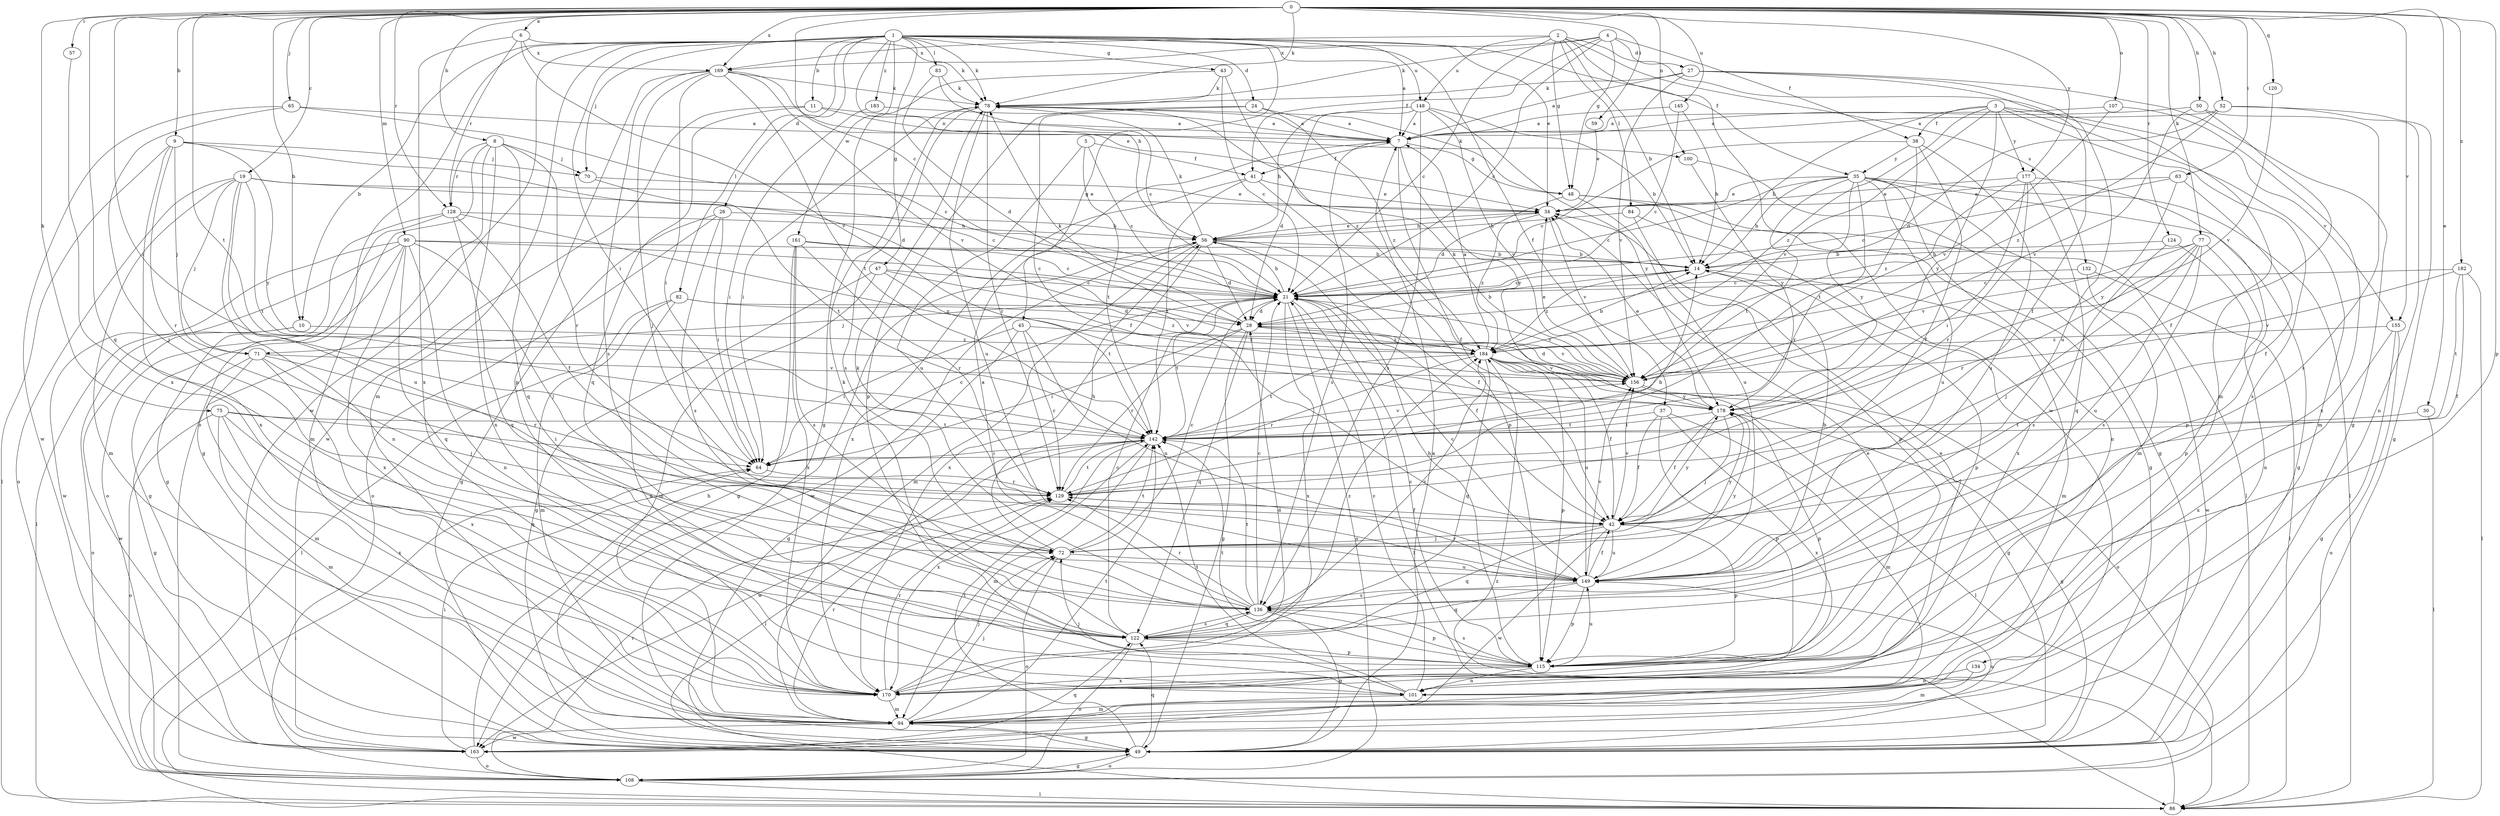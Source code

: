 strict digraph  {
0;
1;
2;
3;
4;
5;
6;
7;
8;
9;
10;
11;
14;
19;
21;
24;
26;
27;
28;
30;
34;
35;
37;
38;
41;
42;
43;
45;
47;
48;
49;
50;
52;
56;
57;
59;
63;
64;
65;
70;
71;
72;
75;
77;
78;
82;
83;
84;
86;
90;
94;
100;
101;
107;
108;
115;
120;
122;
124;
128;
129;
132;
134;
136;
142;
145;
148;
149;
155;
156;
161;
163;
169;
170;
177;
178;
182;
183;
184;
0 -> 6  [label=a];
0 -> 8  [label=b];
0 -> 9  [label=b];
0 -> 10  [label=b];
0 -> 19  [label=c];
0 -> 21  [label=c];
0 -> 30  [label=e];
0 -> 50  [label=h];
0 -> 52  [label=h];
0 -> 57  [label=i];
0 -> 59  [label=i];
0 -> 63  [label=i];
0 -> 64  [label=i];
0 -> 65  [label=j];
0 -> 75  [label=k];
0 -> 77  [label=k];
0 -> 78  [label=k];
0 -> 90  [label=m];
0 -> 100  [label=n];
0 -> 107  [label=o];
0 -> 115  [label=p];
0 -> 120  [label=q];
0 -> 122  [label=q];
0 -> 124  [label=r];
0 -> 128  [label=r];
0 -> 142  [label=t];
0 -> 145  [label=u];
0 -> 155  [label=v];
0 -> 169  [label=x];
0 -> 177  [label=y];
0 -> 182  [label=z];
1 -> 7  [label=a];
1 -> 10  [label=b];
1 -> 11  [label=b];
1 -> 24  [label=d];
1 -> 26  [label=d];
1 -> 34  [label=e];
1 -> 35  [label=f];
1 -> 37  [label=f];
1 -> 43  [label=g];
1 -> 45  [label=g];
1 -> 47  [label=g];
1 -> 56  [label=h];
1 -> 64  [label=i];
1 -> 70  [label=j];
1 -> 78  [label=k];
1 -> 82  [label=l];
1 -> 83  [label=l];
1 -> 94  [label=m];
1 -> 108  [label=o];
1 -> 148  [label=u];
1 -> 161  [label=w];
1 -> 163  [label=w];
1 -> 183  [label=z];
2 -> 14  [label=b];
2 -> 21  [label=c];
2 -> 48  [label=g];
2 -> 84  [label=l];
2 -> 94  [label=m];
2 -> 132  [label=s];
2 -> 148  [label=u];
2 -> 163  [label=w];
2 -> 169  [label=x];
3 -> 14  [label=b];
3 -> 38  [label=f];
3 -> 94  [label=m];
3 -> 134  [label=s];
3 -> 155  [label=v];
3 -> 156  [label=v];
3 -> 177  [label=y];
3 -> 178  [label=y];
3 -> 184  [label=z];
4 -> 21  [label=c];
4 -> 27  [label=d];
4 -> 38  [label=f];
4 -> 41  [label=f];
4 -> 48  [label=g];
4 -> 78  [label=k];
4 -> 169  [label=x];
5 -> 21  [label=c];
5 -> 41  [label=f];
5 -> 142  [label=t];
5 -> 149  [label=u];
6 -> 78  [label=k];
6 -> 128  [label=r];
6 -> 156  [label=v];
6 -> 169  [label=x];
6 -> 170  [label=x];
7 -> 41  [label=f];
7 -> 42  [label=f];
7 -> 48  [label=g];
7 -> 136  [label=s];
7 -> 178  [label=y];
8 -> 49  [label=g];
8 -> 70  [label=j];
8 -> 94  [label=m];
8 -> 122  [label=q];
8 -> 128  [label=r];
8 -> 129  [label=r];
8 -> 170  [label=x];
9 -> 28  [label=d];
9 -> 70  [label=j];
9 -> 71  [label=j];
9 -> 86  [label=l];
9 -> 129  [label=r];
9 -> 170  [label=x];
9 -> 178  [label=y];
10 -> 108  [label=o];
10 -> 163  [label=w];
10 -> 184  [label=z];
11 -> 7  [label=a];
11 -> 100  [label=n];
11 -> 122  [label=q];
11 -> 163  [label=w];
14 -> 21  [label=c];
14 -> 94  [label=m];
14 -> 115  [label=p];
14 -> 184  [label=z];
19 -> 21  [label=c];
19 -> 34  [label=e];
19 -> 71  [label=j];
19 -> 94  [label=m];
19 -> 101  [label=n];
19 -> 108  [label=o];
19 -> 142  [label=t];
19 -> 149  [label=u];
21 -> 28  [label=d];
21 -> 42  [label=f];
21 -> 56  [label=h];
21 -> 71  [label=j];
21 -> 86  [label=l];
21 -> 108  [label=o];
21 -> 142  [label=t];
21 -> 156  [label=v];
21 -> 170  [label=x];
24 -> 7  [label=a];
24 -> 42  [label=f];
24 -> 115  [label=p];
24 -> 184  [label=z];
26 -> 49  [label=g];
26 -> 56  [label=h];
26 -> 64  [label=i];
26 -> 108  [label=o];
26 -> 136  [label=s];
27 -> 7  [label=a];
27 -> 42  [label=f];
27 -> 49  [label=g];
27 -> 78  [label=k];
27 -> 149  [label=u];
27 -> 156  [label=v];
28 -> 14  [label=b];
28 -> 49  [label=g];
28 -> 64  [label=i];
28 -> 78  [label=k];
28 -> 122  [label=q];
28 -> 129  [label=r];
28 -> 156  [label=v];
28 -> 184  [label=z];
30 -> 86  [label=l];
30 -> 142  [label=t];
34 -> 56  [label=h];
34 -> 156  [label=v];
34 -> 184  [label=z];
35 -> 14  [label=b];
35 -> 21  [label=c];
35 -> 34  [label=e];
35 -> 49  [label=g];
35 -> 86  [label=l];
35 -> 94  [label=m];
35 -> 101  [label=n];
35 -> 129  [label=r];
35 -> 142  [label=t];
35 -> 149  [label=u];
35 -> 178  [label=y];
37 -> 42  [label=f];
37 -> 94  [label=m];
37 -> 115  [label=p];
37 -> 142  [label=t];
37 -> 170  [label=x];
38 -> 21  [label=c];
38 -> 42  [label=f];
38 -> 142  [label=t];
38 -> 149  [label=u];
38 -> 35  [label=y];
41 -> 34  [label=e];
41 -> 115  [label=p];
41 -> 142  [label=t];
41 -> 170  [label=x];
42 -> 72  [label=j];
42 -> 115  [label=p];
42 -> 122  [label=q];
42 -> 149  [label=u];
42 -> 156  [label=v];
42 -> 163  [label=w];
42 -> 178  [label=y];
43 -> 21  [label=c];
43 -> 49  [label=g];
43 -> 78  [label=k];
43 -> 184  [label=z];
45 -> 49  [label=g];
45 -> 64  [label=i];
45 -> 129  [label=r];
45 -> 149  [label=u];
45 -> 184  [label=z];
47 -> 21  [label=c];
47 -> 49  [label=g];
47 -> 94  [label=m];
47 -> 142  [label=t];
47 -> 156  [label=v];
48 -> 28  [label=d];
48 -> 49  [label=g];
48 -> 78  [label=k];
48 -> 86  [label=l];
48 -> 149  [label=u];
49 -> 7  [label=a];
49 -> 108  [label=o];
49 -> 122  [label=q];
49 -> 142  [label=t];
49 -> 149  [label=u];
50 -> 7  [label=a];
50 -> 42  [label=f];
50 -> 136  [label=s];
50 -> 156  [label=v];
52 -> 7  [label=a];
52 -> 28  [label=d];
52 -> 49  [label=g];
52 -> 101  [label=n];
52 -> 184  [label=z];
56 -> 14  [label=b];
56 -> 28  [label=d];
56 -> 34  [label=e];
56 -> 42  [label=f];
56 -> 78  [label=k];
56 -> 94  [label=m];
56 -> 163  [label=w];
56 -> 170  [label=x];
57 -> 170  [label=x];
59 -> 34  [label=e];
63 -> 21  [label=c];
63 -> 34  [label=e];
63 -> 42  [label=f];
63 -> 178  [label=y];
64 -> 21  [label=c];
64 -> 129  [label=r];
65 -> 7  [label=a];
65 -> 21  [label=c];
65 -> 72  [label=j];
65 -> 163  [label=w];
70 -> 34  [label=e];
70 -> 142  [label=t];
71 -> 49  [label=g];
71 -> 72  [label=j];
71 -> 94  [label=m];
71 -> 129  [label=r];
71 -> 156  [label=v];
71 -> 170  [label=x];
72 -> 21  [label=c];
72 -> 56  [label=h];
72 -> 108  [label=o];
72 -> 142  [label=t];
72 -> 149  [label=u];
72 -> 178  [label=y];
75 -> 64  [label=i];
75 -> 94  [label=m];
75 -> 108  [label=o];
75 -> 122  [label=q];
75 -> 142  [label=t];
75 -> 170  [label=x];
77 -> 14  [label=b];
77 -> 72  [label=j];
77 -> 115  [label=p];
77 -> 129  [label=r];
77 -> 136  [label=s];
77 -> 149  [label=u];
77 -> 156  [label=v];
78 -> 7  [label=a];
78 -> 64  [label=i];
78 -> 129  [label=r];
78 -> 136  [label=s];
78 -> 149  [label=u];
82 -> 28  [label=d];
82 -> 86  [label=l];
82 -> 94  [label=m];
82 -> 101  [label=n];
82 -> 184  [label=z];
83 -> 21  [label=c];
83 -> 28  [label=d];
83 -> 78  [label=k];
84 -> 56  [label=h];
84 -> 115  [label=p];
84 -> 170  [label=x];
86 -> 64  [label=i];
86 -> 184  [label=z];
90 -> 14  [label=b];
90 -> 21  [label=c];
90 -> 49  [label=g];
90 -> 72  [label=j];
90 -> 86  [label=l];
90 -> 101  [label=n];
90 -> 122  [label=q];
90 -> 163  [label=w];
90 -> 170  [label=x];
94 -> 49  [label=g];
94 -> 72  [label=j];
94 -> 129  [label=r];
94 -> 142  [label=t];
94 -> 163  [label=w];
100 -> 49  [label=g];
100 -> 178  [label=y];
101 -> 21  [label=c];
101 -> 34  [label=e];
101 -> 72  [label=j];
101 -> 94  [label=m];
101 -> 142  [label=t];
107 -> 7  [label=a];
107 -> 156  [label=v];
107 -> 170  [label=x];
108 -> 49  [label=g];
108 -> 86  [label=l];
108 -> 129  [label=r];
115 -> 21  [label=c];
115 -> 56  [label=h];
115 -> 101  [label=n];
115 -> 136  [label=s];
115 -> 142  [label=t];
115 -> 149  [label=u];
115 -> 170  [label=x];
120 -> 156  [label=v];
122 -> 21  [label=c];
122 -> 78  [label=k];
122 -> 108  [label=o];
122 -> 115  [label=p];
122 -> 136  [label=s];
122 -> 184  [label=z];
124 -> 14  [label=b];
124 -> 101  [label=n];
124 -> 136  [label=s];
128 -> 42  [label=f];
128 -> 49  [label=g];
128 -> 56  [label=h];
128 -> 108  [label=o];
128 -> 122  [label=q];
128 -> 178  [label=y];
129 -> 14  [label=b];
129 -> 42  [label=f];
129 -> 142  [label=t];
132 -> 21  [label=c];
132 -> 86  [label=l];
132 -> 163  [label=w];
134 -> 94  [label=m];
134 -> 101  [label=n];
136 -> 7  [label=a];
136 -> 21  [label=c];
136 -> 49  [label=g];
136 -> 78  [label=k];
136 -> 115  [label=p];
136 -> 122  [label=q];
136 -> 129  [label=r];
136 -> 142  [label=t];
136 -> 184  [label=z];
142 -> 64  [label=i];
142 -> 86  [label=l];
142 -> 94  [label=m];
142 -> 156  [label=v];
142 -> 163  [label=w];
142 -> 170  [label=x];
145 -> 7  [label=a];
145 -> 14  [label=b];
145 -> 21  [label=c];
148 -> 7  [label=a];
148 -> 14  [label=b];
148 -> 28  [label=d];
148 -> 56  [label=h];
148 -> 136  [label=s];
148 -> 156  [label=v];
148 -> 178  [label=y];
149 -> 14  [label=b];
149 -> 21  [label=c];
149 -> 42  [label=f];
149 -> 115  [label=p];
149 -> 122  [label=q];
149 -> 129  [label=r];
149 -> 136  [label=s];
149 -> 156  [label=v];
149 -> 178  [label=y];
155 -> 49  [label=g];
155 -> 108  [label=o];
155 -> 170  [label=x];
155 -> 184  [label=z];
156 -> 28  [label=d];
156 -> 34  [label=e];
156 -> 78  [label=k];
156 -> 86  [label=l];
156 -> 178  [label=y];
161 -> 14  [label=b];
161 -> 21  [label=c];
161 -> 49  [label=g];
161 -> 129  [label=r];
161 -> 136  [label=s];
161 -> 170  [label=x];
163 -> 56  [label=h];
163 -> 64  [label=i];
163 -> 108  [label=o];
163 -> 122  [label=q];
169 -> 34  [label=e];
169 -> 64  [label=i];
169 -> 72  [label=j];
169 -> 78  [label=k];
169 -> 115  [label=p];
169 -> 136  [label=s];
169 -> 142  [label=t];
169 -> 156  [label=v];
170 -> 28  [label=d];
170 -> 34  [label=e];
170 -> 72  [label=j];
170 -> 94  [label=m];
170 -> 129  [label=r];
177 -> 34  [label=e];
177 -> 64  [label=i];
177 -> 115  [label=p];
177 -> 122  [label=q];
177 -> 129  [label=r];
177 -> 184  [label=z];
178 -> 34  [label=e];
178 -> 42  [label=f];
178 -> 49  [label=g];
178 -> 72  [label=j];
178 -> 115  [label=p];
178 -> 142  [label=t];
182 -> 21  [label=c];
182 -> 42  [label=f];
182 -> 86  [label=l];
182 -> 142  [label=t];
182 -> 156  [label=v];
183 -> 7  [label=a];
183 -> 64  [label=i];
184 -> 7  [label=a];
184 -> 14  [label=b];
184 -> 42  [label=f];
184 -> 49  [label=g];
184 -> 108  [label=o];
184 -> 115  [label=p];
184 -> 122  [label=q];
184 -> 129  [label=r];
184 -> 142  [label=t];
184 -> 149  [label=u];
184 -> 156  [label=v];
}
